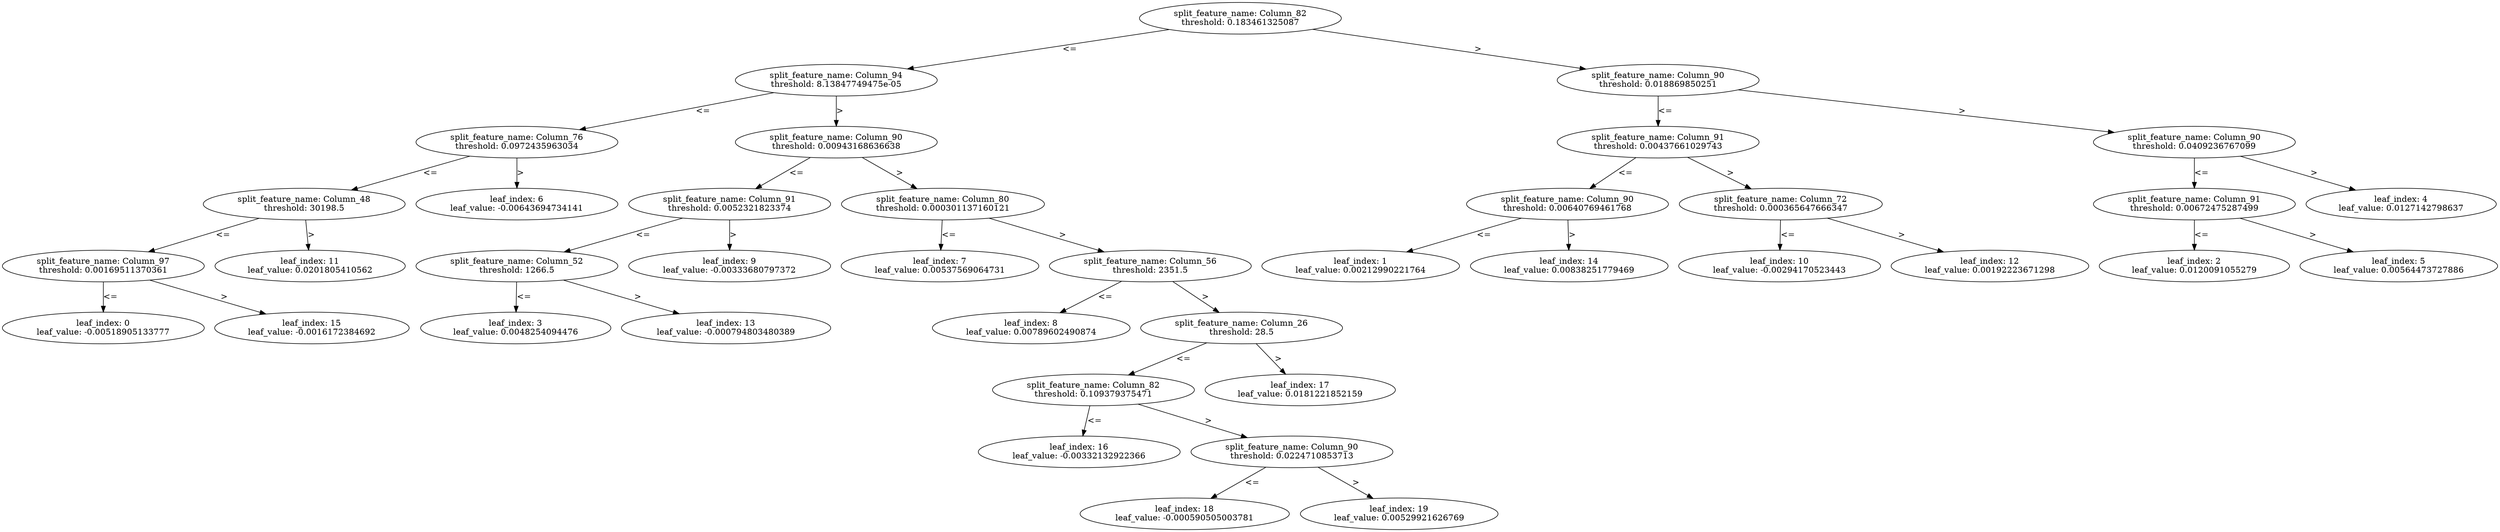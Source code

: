 digraph Tree22 {
	split0 [label="split_feature_name: Column_82\nthreshold: 0.183461325087"]
	split2 [label="split_feature_name: Column_94\nthreshold: 8.13847749475e-05"]
	split5 [label="split_feature_name: Column_76\nthreshold: 0.0972435963034"]
	split10 [label="split_feature_name: Column_48\nthreshold: 30198.5"]
	split14 [label="split_feature_name: Column_97\nthreshold: 0.00169511370361"]
	leaf0 [label="leaf_index: 0\nleaf_value: -0.00518905133777"]
	split14 -> leaf0 [label="<="]
	leaf15 [label="leaf_index: 15\nleaf_value: -0.0016172384692"]
	split14 -> leaf15 [label=">"]
	split10 -> split14 [label="<="]
	leaf11 [label="leaf_index: 11\nleaf_value: 0.0201805410562"]
	split10 -> leaf11 [label=">"]
	split5 -> split10 [label="<="]
	leaf6 [label="leaf_index: 6\nleaf_value: -0.00643694734141"]
	split5 -> leaf6 [label=">"]
	split2 -> split5 [label="<="]
	split6 [label="split_feature_name: Column_90\nthreshold: 0.00943168636638"]
	split8 [label="split_feature_name: Column_91\nthreshold: 0.0052321823374"]
	split12 [label="split_feature_name: Column_52\nthreshold: 1266.5"]
	leaf3 [label="leaf_index: 3\nleaf_value: 0.0048254094476"]
	split12 -> leaf3 [label="<="]
	leaf13 [label="leaf_index: 13\nleaf_value: -0.000794803480389"]
	split12 -> leaf13 [label=">"]
	split8 -> split12 [label="<="]
	leaf9 [label="leaf_index: 9\nleaf_value: -0.00333680797372"]
	split8 -> leaf9 [label=">"]
	split6 -> split8 [label="<="]
	split7 [label="split_feature_name: Column_80\nthreshold: 0.000301137160121"]
	leaf7 [label="leaf_index: 7\nleaf_value: 0.00537569064731"]
	split7 -> leaf7 [label="<="]
	split15 [label="split_feature_name: Column_56\nthreshold: 2351.5"]
	leaf8 [label="leaf_index: 8\nleaf_value: 0.00789602490874"]
	split15 -> leaf8 [label="<="]
	split16 [label="split_feature_name: Column_26\nthreshold: 28.5"]
	split17 [label="split_feature_name: Column_82\nthreshold: 0.109379375471"]
	leaf16 [label="leaf_index: 16\nleaf_value: -0.00332132922366"]
	split17 -> leaf16 [label="<="]
	split18 [label="split_feature_name: Column_90\nthreshold: 0.0224710853713"]
	leaf18 [label="leaf_index: 18\nleaf_value: -0.000590505003781"]
	split18 -> leaf18 [label="<="]
	leaf19 [label="leaf_index: 19\nleaf_value: 0.00529921626769"]
	split18 -> leaf19 [label=">"]
	split17 -> split18 [label=">"]
	split16 -> split17 [label="<="]
	leaf17 [label="leaf_index: 17\nleaf_value: 0.0181221852159"]
	split16 -> leaf17 [label=">"]
	split15 -> split16 [label=">"]
	split7 -> split15 [label=">"]
	split6 -> split7 [label=">"]
	split2 -> split6 [label=">"]
	split0 -> split2 [label="<="]
	split1 [label="split_feature_name: Column_90\nthreshold: 0.018869850251"]
	split9 [label="split_feature_name: Column_91\nthreshold: 0.00437661029743"]
	split13 [label="split_feature_name: Column_90\nthreshold: 0.00640769461768"]
	leaf1 [label="leaf_index: 1\nleaf_value: 0.00212990221764"]
	split13 -> leaf1 [label="<="]
	leaf14 [label="leaf_index: 14\nleaf_value: 0.00838251779469"]
	split13 -> leaf14 [label=">"]
	split9 -> split13 [label="<="]
	split11 [label="split_feature_name: Column_72\nthreshold: 0.000365647666347"]
	leaf10 [label="leaf_index: 10\nleaf_value: -0.00294170523443"]
	split11 -> leaf10 [label="<="]
	leaf12 [label="leaf_index: 12\nleaf_value: 0.00192223671298"]
	split11 -> leaf12 [label=">"]
	split9 -> split11 [label=">"]
	split1 -> split9 [label="<="]
	split3 [label="split_feature_name: Column_90\nthreshold: 0.0409236767099"]
	split4 [label="split_feature_name: Column_91\nthreshold: 0.00672475287499"]
	leaf2 [label="leaf_index: 2\nleaf_value: 0.0120091055279"]
	split4 -> leaf2 [label="<="]
	leaf5 [label="leaf_index: 5\nleaf_value: 0.00564473727886"]
	split4 -> leaf5 [label=">"]
	split3 -> split4 [label="<="]
	leaf4 [label="leaf_index: 4\nleaf_value: 0.0127142798637"]
	split3 -> leaf4 [label=">"]
	split1 -> split3 [label=">"]
	split0 -> split1 [label=">"]
}
